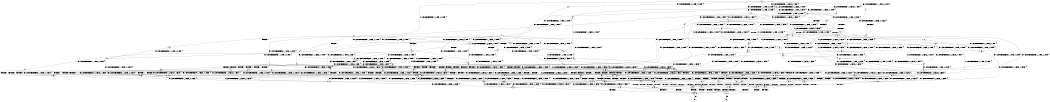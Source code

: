 digraph BCG {
size = "7, 10.5";
center = TRUE;
node [shape = circle];
0 [peripheries = 2];
0 -> 1 [label = "EX !0 !ATOMIC_EXCH_BRANCH (1, +1, TRUE, +0, 2, TRUE) !{}"];
0 -> 2 [label = "EX !2 !ATOMIC_EXCH_BRANCH (1, +0, FALSE, +0, 1, TRUE) !{}"];
0 -> 3 [label = "EX !1 !ATOMIC_EXCH_BRANCH (2, +1, TRUE, +0, 2, TRUE) !{}"];
0 -> 4 [label = "EX !0 !ATOMIC_EXCH_BRANCH (1, +1, TRUE, +0, 2, TRUE) !{}"];
0 -> 5 [label = "EX !2 !ATOMIC_EXCH_BRANCH (1, +0, FALSE, +0, 1, TRUE) !{}"];
0 -> 6 [label = "EX !1 !ATOMIC_EXCH_BRANCH (2, +1, TRUE, +0, 2, TRUE) !{}"];
1 -> 7 [label = "EX !2 !ATOMIC_EXCH_BRANCH (1, +0, FALSE, +0, 1, FALSE) !{}"];
2 -> 8 [label = "EX !0 !ATOMIC_EXCH_BRANCH (1, +1, TRUE, +0, 2, TRUE) !{}"];
3 -> 9 [label = "EX !0 !ATOMIC_EXCH_BRANCH (1, +1, TRUE, +0, 2, TRUE) !{}"];
4 -> 7 [label = "EX !2 !ATOMIC_EXCH_BRANCH (1, +0, FALSE, +0, 1, FALSE) !{}"];
4 -> 10 [label = "EX !1 !ATOMIC_EXCH_BRANCH (2, +1, TRUE, +0, 2, TRUE) !{}"];
4 -> 11 [label = "TERMINATE !0"];
4 -> 12 [label = "EX !2 !ATOMIC_EXCH_BRANCH (1, +0, FALSE, +0, 1, FALSE) !{}"];
4 -> 13 [label = "EX !1 !ATOMIC_EXCH_BRANCH (2, +1, TRUE, +0, 2, TRUE) !{}"];
4 -> 14 [label = "TERMINATE !0"];
5 -> 2 [label = "EX !2 !ATOMIC_EXCH_BRANCH (1, +0, FALSE, +0, 1, TRUE) !{}"];
5 -> 8 [label = "EX !0 !ATOMIC_EXCH_BRANCH (1, +1, TRUE, +0, 2, TRUE) !{}"];
5 -> 15 [label = "EX !1 !ATOMIC_EXCH_BRANCH (2, +1, TRUE, +0, 2, TRUE) !{}"];
5 -> 5 [label = "EX !2 !ATOMIC_EXCH_BRANCH (1, +0, FALSE, +0, 1, TRUE) !{}"];
5 -> 16 [label = "EX !0 !ATOMIC_EXCH_BRANCH (1, +1, TRUE, +0, 2, TRUE) !{}"];
5 -> 17 [label = "EX !1 !ATOMIC_EXCH_BRANCH (2, +1, TRUE, +0, 2, TRUE) !{}"];
6 -> 9 [label = "EX !0 !ATOMIC_EXCH_BRANCH (1, +1, TRUE, +0, 2, TRUE) !{}"];
6 -> 18 [label = "EX !2 !ATOMIC_EXCH_BRANCH (1, +0, FALSE, +0, 1, TRUE) !{}"];
6 -> 19 [label = "TERMINATE !1"];
6 -> 20 [label = "EX !0 !ATOMIC_EXCH_BRANCH (1, +1, TRUE, +0, 2, TRUE) !{}"];
6 -> 21 [label = "EX !2 !ATOMIC_EXCH_BRANCH (1, +0, FALSE, +0, 1, TRUE) !{}"];
6 -> 22 [label = "TERMINATE !1"];
7 -> 23 [label = "EX !2 !ATOMIC_EXCH_BRANCH (2, +0, FALSE, +0, 1, TRUE) !{}"];
8 -> 7 [label = "EX !2 !ATOMIC_EXCH_BRANCH (1, +0, FALSE, +0, 1, FALSE) !{}"];
9 -> 24 [label = "EX !2 !ATOMIC_EXCH_BRANCH (1, +0, FALSE, +0, 1, FALSE) !{}"];
10 -> 24 [label = "EX !2 !ATOMIC_EXCH_BRANCH (1, +0, FALSE, +0, 1, FALSE) !{}"];
11 -> 25 [label = "EX !2 !ATOMIC_EXCH_BRANCH (1, +0, FALSE, +0, 1, FALSE) !{}"];
12 -> 23 [label = "EX !2 !ATOMIC_EXCH_BRANCH (2, +0, FALSE, +0, 1, TRUE) !{}"];
12 -> 26 [label = "EX !1 !ATOMIC_EXCH_BRANCH (2, +1, TRUE, +0, 2, TRUE) !{}"];
12 -> 27 [label = "TERMINATE !0"];
12 -> 28 [label = "EX !2 !ATOMIC_EXCH_BRANCH (2, +0, FALSE, +0, 1, TRUE) !{}"];
12 -> 29 [label = "EX !1 !ATOMIC_EXCH_BRANCH (2, +1, TRUE, +0, 2, TRUE) !{}"];
12 -> 30 [label = "TERMINATE !0"];
13 -> 24 [label = "EX !2 !ATOMIC_EXCH_BRANCH (1, +0, FALSE, +0, 1, FALSE) !{}"];
13 -> 31 [label = "TERMINATE !0"];
13 -> 32 [label = "TERMINATE !1"];
13 -> 33 [label = "EX !2 !ATOMIC_EXCH_BRANCH (1, +0, FALSE, +0, 1, FALSE) !{}"];
13 -> 34 [label = "TERMINATE !0"];
13 -> 35 [label = "TERMINATE !1"];
14 -> 25 [label = "EX !2 !ATOMIC_EXCH_BRANCH (1, +0, FALSE, +0, 1, FALSE) !{}"];
14 -> 36 [label = "EX !1 !ATOMIC_EXCH_BRANCH (2, +1, TRUE, +0, 2, TRUE) !{}"];
14 -> 37 [label = "EX !2 !ATOMIC_EXCH_BRANCH (1, +0, FALSE, +0, 1, FALSE) !{}"];
14 -> 38 [label = "EX !1 !ATOMIC_EXCH_BRANCH (2, +1, TRUE, +0, 2, TRUE) !{}"];
15 -> 18 [label = "EX !2 !ATOMIC_EXCH_BRANCH (1, +0, FALSE, +0, 1, TRUE) !{}"];
16 -> 7 [label = "EX !2 !ATOMIC_EXCH_BRANCH (1, +0, FALSE, +0, 1, FALSE) !{}"];
16 -> 39 [label = "EX !1 !ATOMIC_EXCH_BRANCH (2, +1, TRUE, +0, 2, TRUE) !{}"];
16 -> 40 [label = "TERMINATE !0"];
16 -> 12 [label = "EX !2 !ATOMIC_EXCH_BRANCH (1, +0, FALSE, +0, 1, FALSE) !{}"];
16 -> 41 [label = "EX !1 !ATOMIC_EXCH_BRANCH (2, +1, TRUE, +0, 2, TRUE) !{}"];
16 -> 42 [label = "TERMINATE !0"];
17 -> 18 [label = "EX !2 !ATOMIC_EXCH_BRANCH (1, +0, FALSE, +0, 1, TRUE) !{}"];
17 -> 43 [label = "EX !0 !ATOMIC_EXCH_BRANCH (1, +1, TRUE, +0, 2, TRUE) !{}"];
17 -> 44 [label = "TERMINATE !1"];
17 -> 21 [label = "EX !2 !ATOMIC_EXCH_BRANCH (1, +0, FALSE, +0, 1, TRUE) !{}"];
17 -> 45 [label = "EX !0 !ATOMIC_EXCH_BRANCH (1, +1, TRUE, +0, 2, TRUE) !{}"];
17 -> 46 [label = "TERMINATE !1"];
18 -> 43 [label = "EX !0 !ATOMIC_EXCH_BRANCH (1, +1, TRUE, +0, 2, TRUE) !{}"];
19 -> 47 [label = "EX !0 !ATOMIC_EXCH_BRANCH (1, +1, TRUE, +0, 2, TRUE) !{}"];
20 -> 24 [label = "EX !2 !ATOMIC_EXCH_BRANCH (1, +0, FALSE, +0, 1, FALSE) !{}"];
20 -> 31 [label = "TERMINATE !0"];
20 -> 32 [label = "TERMINATE !1"];
20 -> 33 [label = "EX !2 !ATOMIC_EXCH_BRANCH (1, +0, FALSE, +0, 1, FALSE) !{}"];
20 -> 34 [label = "TERMINATE !0"];
20 -> 35 [label = "TERMINATE !1"];
21 -> 18 [label = "EX !2 !ATOMIC_EXCH_BRANCH (1, +0, FALSE, +0, 1, TRUE) !{}"];
21 -> 43 [label = "EX !0 !ATOMIC_EXCH_BRANCH (1, +1, TRUE, +0, 2, TRUE) !{}"];
21 -> 44 [label = "TERMINATE !1"];
21 -> 21 [label = "EX !2 !ATOMIC_EXCH_BRANCH (1, +0, FALSE, +0, 1, TRUE) !{}"];
21 -> 45 [label = "EX !0 !ATOMIC_EXCH_BRANCH (1, +1, TRUE, +0, 2, TRUE) !{}"];
21 -> 46 [label = "TERMINATE !1"];
22 -> 47 [label = "EX !0 !ATOMIC_EXCH_BRANCH (1, +1, TRUE, +0, 2, TRUE) !{}"];
22 -> 48 [label = "EX !2 !ATOMIC_EXCH_BRANCH (1, +0, FALSE, +0, 1, TRUE) !{}"];
22 -> 49 [label = "EX !0 !ATOMIC_EXCH_BRANCH (1, +1, TRUE, +0, 2, TRUE) !{}"];
22 -> 50 [label = "EX !2 !ATOMIC_EXCH_BRANCH (1, +0, FALSE, +0, 1, TRUE) !{}"];
23 -> 39 [label = "EX !1 !ATOMIC_EXCH_BRANCH (2, +1, TRUE, +0, 2, TRUE) !{}"];
24 -> 51 [label = "EX !2 !ATOMIC_EXCH_BRANCH (2, +0, FALSE, +0, 1, FALSE) !{}"];
25 -> 52 [label = "EX !2 !ATOMIC_EXCH_BRANCH (2, +0, FALSE, +0, 1, TRUE) !{}"];
26 -> 51 [label = "EX !2 !ATOMIC_EXCH_BRANCH (2, +0, FALSE, +0, 1, FALSE) !{}"];
27 -> 53 [label = "EX !1 !ATOMIC_EXCH_BRANCH (2, +1, TRUE, +0, 2, TRUE) !{}"];
28 -> 7 [label = "EX !2 !ATOMIC_EXCH_BRANCH (1, +0, FALSE, +0, 1, FALSE) !{}"];
28 -> 39 [label = "EX !1 !ATOMIC_EXCH_BRANCH (2, +1, TRUE, +0, 2, TRUE) !{}"];
28 -> 40 [label = "TERMINATE !0"];
28 -> 12 [label = "EX !2 !ATOMIC_EXCH_BRANCH (1, +0, FALSE, +0, 1, FALSE) !{}"];
28 -> 41 [label = "EX !1 !ATOMIC_EXCH_BRANCH (2, +1, TRUE, +0, 2, TRUE) !{}"];
28 -> 42 [label = "TERMINATE !0"];
29 -> 51 [label = "EX !2 !ATOMIC_EXCH_BRANCH (2, +0, FALSE, +0, 1, FALSE) !{}"];
29 -> 54 [label = "TERMINATE !0"];
29 -> 55 [label = "TERMINATE !1"];
29 -> 56 [label = "EX !2 !ATOMIC_EXCH_BRANCH (2, +0, FALSE, +0, 1, FALSE) !{}"];
29 -> 57 [label = "TERMINATE !0"];
29 -> 58 [label = "TERMINATE !1"];
30 -> 53 [label = "EX !1 !ATOMIC_EXCH_BRANCH (2, +1, TRUE, +0, 2, TRUE) !{}"];
30 -> 52 [label = "EX !2 !ATOMIC_EXCH_BRANCH (2, +0, FALSE, +0, 1, TRUE) !{}"];
30 -> 59 [label = "EX !1 !ATOMIC_EXCH_BRANCH (2, +1, TRUE, +0, 2, TRUE) !{}"];
30 -> 60 [label = "EX !2 !ATOMIC_EXCH_BRANCH (2, +0, FALSE, +0, 1, TRUE) !{}"];
31 -> 61 [label = "EX !2 !ATOMIC_EXCH_BRANCH (1, +0, FALSE, +0, 1, FALSE) !{}"];
32 -> 62 [label = "EX !2 !ATOMIC_EXCH_BRANCH (1, +0, FALSE, +0, 1, FALSE) !{}"];
33 -> 51 [label = "EX !2 !ATOMIC_EXCH_BRANCH (2, +0, FALSE, +0, 1, FALSE) !{}"];
33 -> 54 [label = "TERMINATE !0"];
33 -> 55 [label = "TERMINATE !1"];
33 -> 56 [label = "EX !2 !ATOMIC_EXCH_BRANCH (2, +0, FALSE, +0, 1, FALSE) !{}"];
33 -> 57 [label = "TERMINATE !0"];
33 -> 58 [label = "TERMINATE !1"];
34 -> 61 [label = "EX !2 !ATOMIC_EXCH_BRANCH (1, +0, FALSE, +0, 1, FALSE) !{}"];
34 -> 63 [label = "TERMINATE !1"];
34 -> 64 [label = "EX !2 !ATOMIC_EXCH_BRANCH (1, +0, FALSE, +0, 1, FALSE) !{}"];
34 -> 65 [label = "TERMINATE !1"];
35 -> 62 [label = "EX !2 !ATOMIC_EXCH_BRANCH (1, +0, FALSE, +0, 1, FALSE) !{}"];
35 -> 63 [label = "TERMINATE !0"];
35 -> 66 [label = "EX !2 !ATOMIC_EXCH_BRANCH (1, +0, FALSE, +0, 1, FALSE) !{}"];
35 -> 65 [label = "TERMINATE !0"];
36 -> 61 [label = "EX !2 !ATOMIC_EXCH_BRANCH (1, +0, FALSE, +0, 1, FALSE) !{}"];
37 -> 52 [label = "EX !2 !ATOMIC_EXCH_BRANCH (2, +0, FALSE, +0, 1, TRUE) !{}"];
37 -> 53 [label = "EX !1 !ATOMIC_EXCH_BRANCH (2, +1, TRUE, +0, 2, TRUE) !{}"];
37 -> 60 [label = "EX !2 !ATOMIC_EXCH_BRANCH (2, +0, FALSE, +0, 1, TRUE) !{}"];
37 -> 59 [label = "EX !1 !ATOMIC_EXCH_BRANCH (2, +1, TRUE, +0, 2, TRUE) !{}"];
38 -> 61 [label = "EX !2 !ATOMIC_EXCH_BRANCH (1, +0, FALSE, +0, 1, FALSE) !{}"];
38 -> 63 [label = "TERMINATE !1"];
38 -> 64 [label = "EX !2 !ATOMIC_EXCH_BRANCH (1, +0, FALSE, +0, 1, FALSE) !{}"];
38 -> 65 [label = "TERMINATE !1"];
39 -> 24 [label = "EX !2 !ATOMIC_EXCH_BRANCH (1, +0, FALSE, +0, 1, FALSE) !{}"];
40 -> 67 [label = "EX !1 !ATOMIC_EXCH_BRANCH (2, +1, TRUE, +0, 2, TRUE) !{}"];
41 -> 24 [label = "EX !2 !ATOMIC_EXCH_BRANCH (1, +0, FALSE, +0, 1, FALSE) !{}"];
41 -> 68 [label = "TERMINATE !0"];
41 -> 69 [label = "TERMINATE !1"];
41 -> 33 [label = "EX !2 !ATOMIC_EXCH_BRANCH (1, +0, FALSE, +0, 1, FALSE) !{}"];
41 -> 70 [label = "TERMINATE !0"];
41 -> 71 [label = "TERMINATE !1"];
42 -> 67 [label = "EX !1 !ATOMIC_EXCH_BRANCH (2, +1, TRUE, +0, 2, TRUE) !{}"];
42 -> 25 [label = "EX !2 !ATOMIC_EXCH_BRANCH (1, +0, FALSE, +0, 1, FALSE) !{}"];
42 -> 72 [label = "EX !1 !ATOMIC_EXCH_BRANCH (2, +1, TRUE, +0, 2, TRUE) !{}"];
42 -> 37 [label = "EX !2 !ATOMIC_EXCH_BRANCH (1, +0, FALSE, +0, 1, FALSE) !{}"];
43 -> 24 [label = "EX !2 !ATOMIC_EXCH_BRANCH (1, +0, FALSE, +0, 1, FALSE) !{}"];
44 -> 73 [label = "EX !0 !ATOMIC_EXCH_BRANCH (1, +1, TRUE, +0, 2, TRUE) !{}"];
45 -> 24 [label = "EX !2 !ATOMIC_EXCH_BRANCH (1, +0, FALSE, +0, 1, FALSE) !{}"];
45 -> 68 [label = "TERMINATE !0"];
45 -> 69 [label = "TERMINATE !1"];
45 -> 33 [label = "EX !2 !ATOMIC_EXCH_BRANCH (1, +0, FALSE, +0, 1, FALSE) !{}"];
45 -> 70 [label = "TERMINATE !0"];
45 -> 71 [label = "TERMINATE !1"];
46 -> 73 [label = "EX !0 !ATOMIC_EXCH_BRANCH (1, +1, TRUE, +0, 2, TRUE) !{}"];
46 -> 48 [label = "EX !2 !ATOMIC_EXCH_BRANCH (1, +0, FALSE, +0, 1, TRUE) !{}"];
46 -> 74 [label = "EX !0 !ATOMIC_EXCH_BRANCH (1, +1, TRUE, +0, 2, TRUE) !{}"];
46 -> 50 [label = "EX !2 !ATOMIC_EXCH_BRANCH (1, +0, FALSE, +0, 1, TRUE) !{}"];
47 -> 62 [label = "EX !2 !ATOMIC_EXCH_BRANCH (1, +0, FALSE, +0, 1, FALSE) !{}"];
48 -> 73 [label = "EX !0 !ATOMIC_EXCH_BRANCH (1, +1, TRUE, +0, 2, TRUE) !{}"];
49 -> 62 [label = "EX !2 !ATOMIC_EXCH_BRANCH (1, +0, FALSE, +0, 1, FALSE) !{}"];
49 -> 63 [label = "TERMINATE !0"];
49 -> 66 [label = "EX !2 !ATOMIC_EXCH_BRANCH (1, +0, FALSE, +0, 1, FALSE) !{}"];
49 -> 65 [label = "TERMINATE !0"];
50 -> 48 [label = "EX !2 !ATOMIC_EXCH_BRANCH (1, +0, FALSE, +0, 1, TRUE) !{}"];
50 -> 73 [label = "EX !0 !ATOMIC_EXCH_BRANCH (1, +1, TRUE, +0, 2, TRUE) !{}"];
50 -> 50 [label = "EX !2 !ATOMIC_EXCH_BRANCH (1, +0, FALSE, +0, 1, TRUE) !{}"];
50 -> 74 [label = "EX !0 !ATOMIC_EXCH_BRANCH (1, +1, TRUE, +0, 2, TRUE) !{}"];
51 -> 75 [label = "TERMINATE !0"];
52 -> 67 [label = "EX !1 !ATOMIC_EXCH_BRANCH (2, +1, TRUE, +0, 2, TRUE) !{}"];
53 -> 76 [label = "EX !2 !ATOMIC_EXCH_BRANCH (2, +0, FALSE, +0, 1, FALSE) !{}"];
54 -> 77 [label = "TERMINATE !1"];
55 -> 77 [label = "TERMINATE !0"];
56 -> 75 [label = "TERMINATE !0"];
56 -> 78 [label = "TERMINATE !2"];
56 -> 79 [label = "TERMINATE !1"];
56 -> 80 [label = "TERMINATE !0"];
56 -> 81 [label = "TERMINATE !2"];
56 -> 82 [label = "TERMINATE !1"];
57 -> 77 [label = "TERMINATE !1"];
57 -> 76 [label = "EX !2 !ATOMIC_EXCH_BRANCH (2, +0, FALSE, +0, 1, FALSE) !{}"];
57 -> 83 [label = "TERMINATE !1"];
57 -> 84 [label = "EX !2 !ATOMIC_EXCH_BRANCH (2, +0, FALSE, +0, 1, FALSE) !{}"];
58 -> 77 [label = "TERMINATE !0"];
58 -> 85 [label = "EX !2 !ATOMIC_EXCH_BRANCH (2, +0, FALSE, +0, 1, FALSE) !{}"];
58 -> 83 [label = "TERMINATE !0"];
58 -> 86 [label = "EX !2 !ATOMIC_EXCH_BRANCH (2, +0, FALSE, +0, 1, FALSE) !{}"];
59 -> 76 [label = "EX !2 !ATOMIC_EXCH_BRANCH (2, +0, FALSE, +0, 1, FALSE) !{}"];
59 -> 77 [label = "TERMINATE !1"];
59 -> 84 [label = "EX !2 !ATOMIC_EXCH_BRANCH (2, +0, FALSE, +0, 1, FALSE) !{}"];
59 -> 83 [label = "TERMINATE !1"];
60 -> 25 [label = "EX !2 !ATOMIC_EXCH_BRANCH (1, +0, FALSE, +0, 1, FALSE) !{}"];
60 -> 67 [label = "EX !1 !ATOMIC_EXCH_BRANCH (2, +1, TRUE, +0, 2, TRUE) !{}"];
60 -> 37 [label = "EX !2 !ATOMIC_EXCH_BRANCH (1, +0, FALSE, +0, 1, FALSE) !{}"];
60 -> 72 [label = "EX !1 !ATOMIC_EXCH_BRANCH (2, +1, TRUE, +0, 2, TRUE) !{}"];
61 -> 76 [label = "EX !2 !ATOMIC_EXCH_BRANCH (2, +0, FALSE, +0, 1, FALSE) !{}"];
62 -> 85 [label = "EX !2 !ATOMIC_EXCH_BRANCH (2, +0, FALSE, +0, 1, FALSE) !{}"];
63 -> 87 [label = "EX !2 !ATOMIC_EXCH_BRANCH (1, +0, FALSE, +0, 1, FALSE) !{}"];
64 -> 76 [label = "EX !2 !ATOMIC_EXCH_BRANCH (2, +0, FALSE, +0, 1, FALSE) !{}"];
64 -> 77 [label = "TERMINATE !1"];
64 -> 84 [label = "EX !2 !ATOMIC_EXCH_BRANCH (2, +0, FALSE, +0, 1, FALSE) !{}"];
64 -> 83 [label = "TERMINATE !1"];
65 -> 87 [label = "EX !2 !ATOMIC_EXCH_BRANCH (1, +0, FALSE, +0, 1, FALSE) !{}"];
65 -> 88 [label = "EX !2 !ATOMIC_EXCH_BRANCH (1, +0, FALSE, +0, 1, FALSE) !{}"];
66 -> 85 [label = "EX !2 !ATOMIC_EXCH_BRANCH (2, +0, FALSE, +0, 1, FALSE) !{}"];
66 -> 77 [label = "TERMINATE !0"];
66 -> 86 [label = "EX !2 !ATOMIC_EXCH_BRANCH (2, +0, FALSE, +0, 1, FALSE) !{}"];
66 -> 83 [label = "TERMINATE !0"];
67 -> 61 [label = "EX !2 !ATOMIC_EXCH_BRANCH (1, +0, FALSE, +0, 1, FALSE) !{}"];
68 -> 89 [label = "TERMINATE !1"];
69 -> 89 [label = "TERMINATE !0"];
70 -> 89 [label = "TERMINATE !1"];
70 -> 61 [label = "EX !2 !ATOMIC_EXCH_BRANCH (1, +0, FALSE, +0, 1, FALSE) !{}"];
70 -> 90 [label = "TERMINATE !1"];
70 -> 64 [label = "EX !2 !ATOMIC_EXCH_BRANCH (1, +0, FALSE, +0, 1, FALSE) !{}"];
71 -> 89 [label = "TERMINATE !0"];
71 -> 62 [label = "EX !2 !ATOMIC_EXCH_BRANCH (1, +0, FALSE, +0, 1, FALSE) !{}"];
71 -> 90 [label = "TERMINATE !0"];
71 -> 66 [label = "EX !2 !ATOMIC_EXCH_BRANCH (1, +0, FALSE, +0, 1, FALSE) !{}"];
72 -> 61 [label = "EX !2 !ATOMIC_EXCH_BRANCH (1, +0, FALSE, +0, 1, FALSE) !{}"];
72 -> 89 [label = "TERMINATE !1"];
72 -> 64 [label = "EX !2 !ATOMIC_EXCH_BRANCH (1, +0, FALSE, +0, 1, FALSE) !{}"];
72 -> 90 [label = "TERMINATE !1"];
73 -> 62 [label = "EX !2 !ATOMIC_EXCH_BRANCH (1, +0, FALSE, +0, 1, FALSE) !{}"];
74 -> 62 [label = "EX !2 !ATOMIC_EXCH_BRANCH (1, +0, FALSE, +0, 1, FALSE) !{}"];
74 -> 89 [label = "TERMINATE !0"];
74 -> 66 [label = "EX !2 !ATOMIC_EXCH_BRANCH (1, +0, FALSE, +0, 1, FALSE) !{}"];
74 -> 90 [label = "TERMINATE !0"];
75 -> 91 [label = "TERMINATE !2"];
76 -> 91 [label = "TERMINATE !2"];
77 -> 92 [label = "EX !2 !ATOMIC_EXCH_BRANCH (2, +0, FALSE, +0, 1, FALSE) !{}"];
78 -> 91 [label = "TERMINATE !0"];
79 -> 93 [label = "TERMINATE !0"];
80 -> 91 [label = "TERMINATE !2"];
80 -> 93 [label = "TERMINATE !1"];
80 -> 94 [label = "TERMINATE !2"];
80 -> 95 [label = "TERMINATE !1"];
81 -> 91 [label = "TERMINATE !0"];
81 -> 96 [label = "TERMINATE !1"];
81 -> 94 [label = "TERMINATE !0"];
81 -> 97 [label = "TERMINATE !1"];
82 -> 93 [label = "TERMINATE !0"];
82 -> 96 [label = "TERMINATE !2"];
82 -> 95 [label = "TERMINATE !0"];
82 -> 97 [label = "TERMINATE !2"];
83 -> 92 [label = "EX !2 !ATOMIC_EXCH_BRANCH (2, +0, FALSE, +0, 1, FALSE) !{}"];
83 -> 98 [label = "EX !2 !ATOMIC_EXCH_BRANCH (2, +0, FALSE, +0, 1, FALSE) !{}"];
84 -> 91 [label = "TERMINATE !2"];
84 -> 93 [label = "TERMINATE !1"];
84 -> 94 [label = "TERMINATE !2"];
84 -> 95 [label = "TERMINATE !1"];
85 -> 93 [label = "TERMINATE !0"];
86 -> 93 [label = "TERMINATE !0"];
86 -> 96 [label = "TERMINATE !2"];
86 -> 95 [label = "TERMINATE !0"];
86 -> 97 [label = "TERMINATE !2"];
87 -> 92 [label = "EX !2 !ATOMIC_EXCH_BRANCH (2, +0, FALSE, +0, 1, FALSE) !{}"];
88 -> 92 [label = "EX !2 !ATOMIC_EXCH_BRANCH (2, +0, FALSE, +0, 1, FALSE) !{}"];
88 -> 98 [label = "EX !2 !ATOMIC_EXCH_BRANCH (2, +0, FALSE, +0, 1, FALSE) !{}"];
89 -> 87 [label = "EX !2 !ATOMIC_EXCH_BRANCH (1, +0, FALSE, +0, 1, FALSE) !{}"];
90 -> 87 [label = "EX !2 !ATOMIC_EXCH_BRANCH (1, +0, FALSE, +0, 1, FALSE) !{}"];
90 -> 88 [label = "EX !2 !ATOMIC_EXCH_BRANCH (1, +0, FALSE, +0, 1, FALSE) !{}"];
91 -> 99 [label = "TERMINATE !1"];
92 -> 99 [label = "TERMINATE !2"];
93 -> 99 [label = "TERMINATE !2"];
94 -> 99 [label = "TERMINATE !1"];
94 -> 100 [label = "TERMINATE !1"];
95 -> 99 [label = "TERMINATE !2"];
95 -> 100 [label = "TERMINATE !2"];
96 -> 99 [label = "TERMINATE !0"];
97 -> 99 [label = "TERMINATE !0"];
97 -> 100 [label = "TERMINATE !0"];
98 -> 99 [label = "TERMINATE !2"];
98 -> 100 [label = "TERMINATE !2"];
99 -> 101 [label = "exit"];
100 -> 102 [label = "exit"];
}

